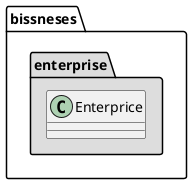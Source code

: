 @startuml
    !startsub enterprise
        package bissneses.enterprise #DDDDDD {
            class Enterprice
        }
    !endsub
@enduml